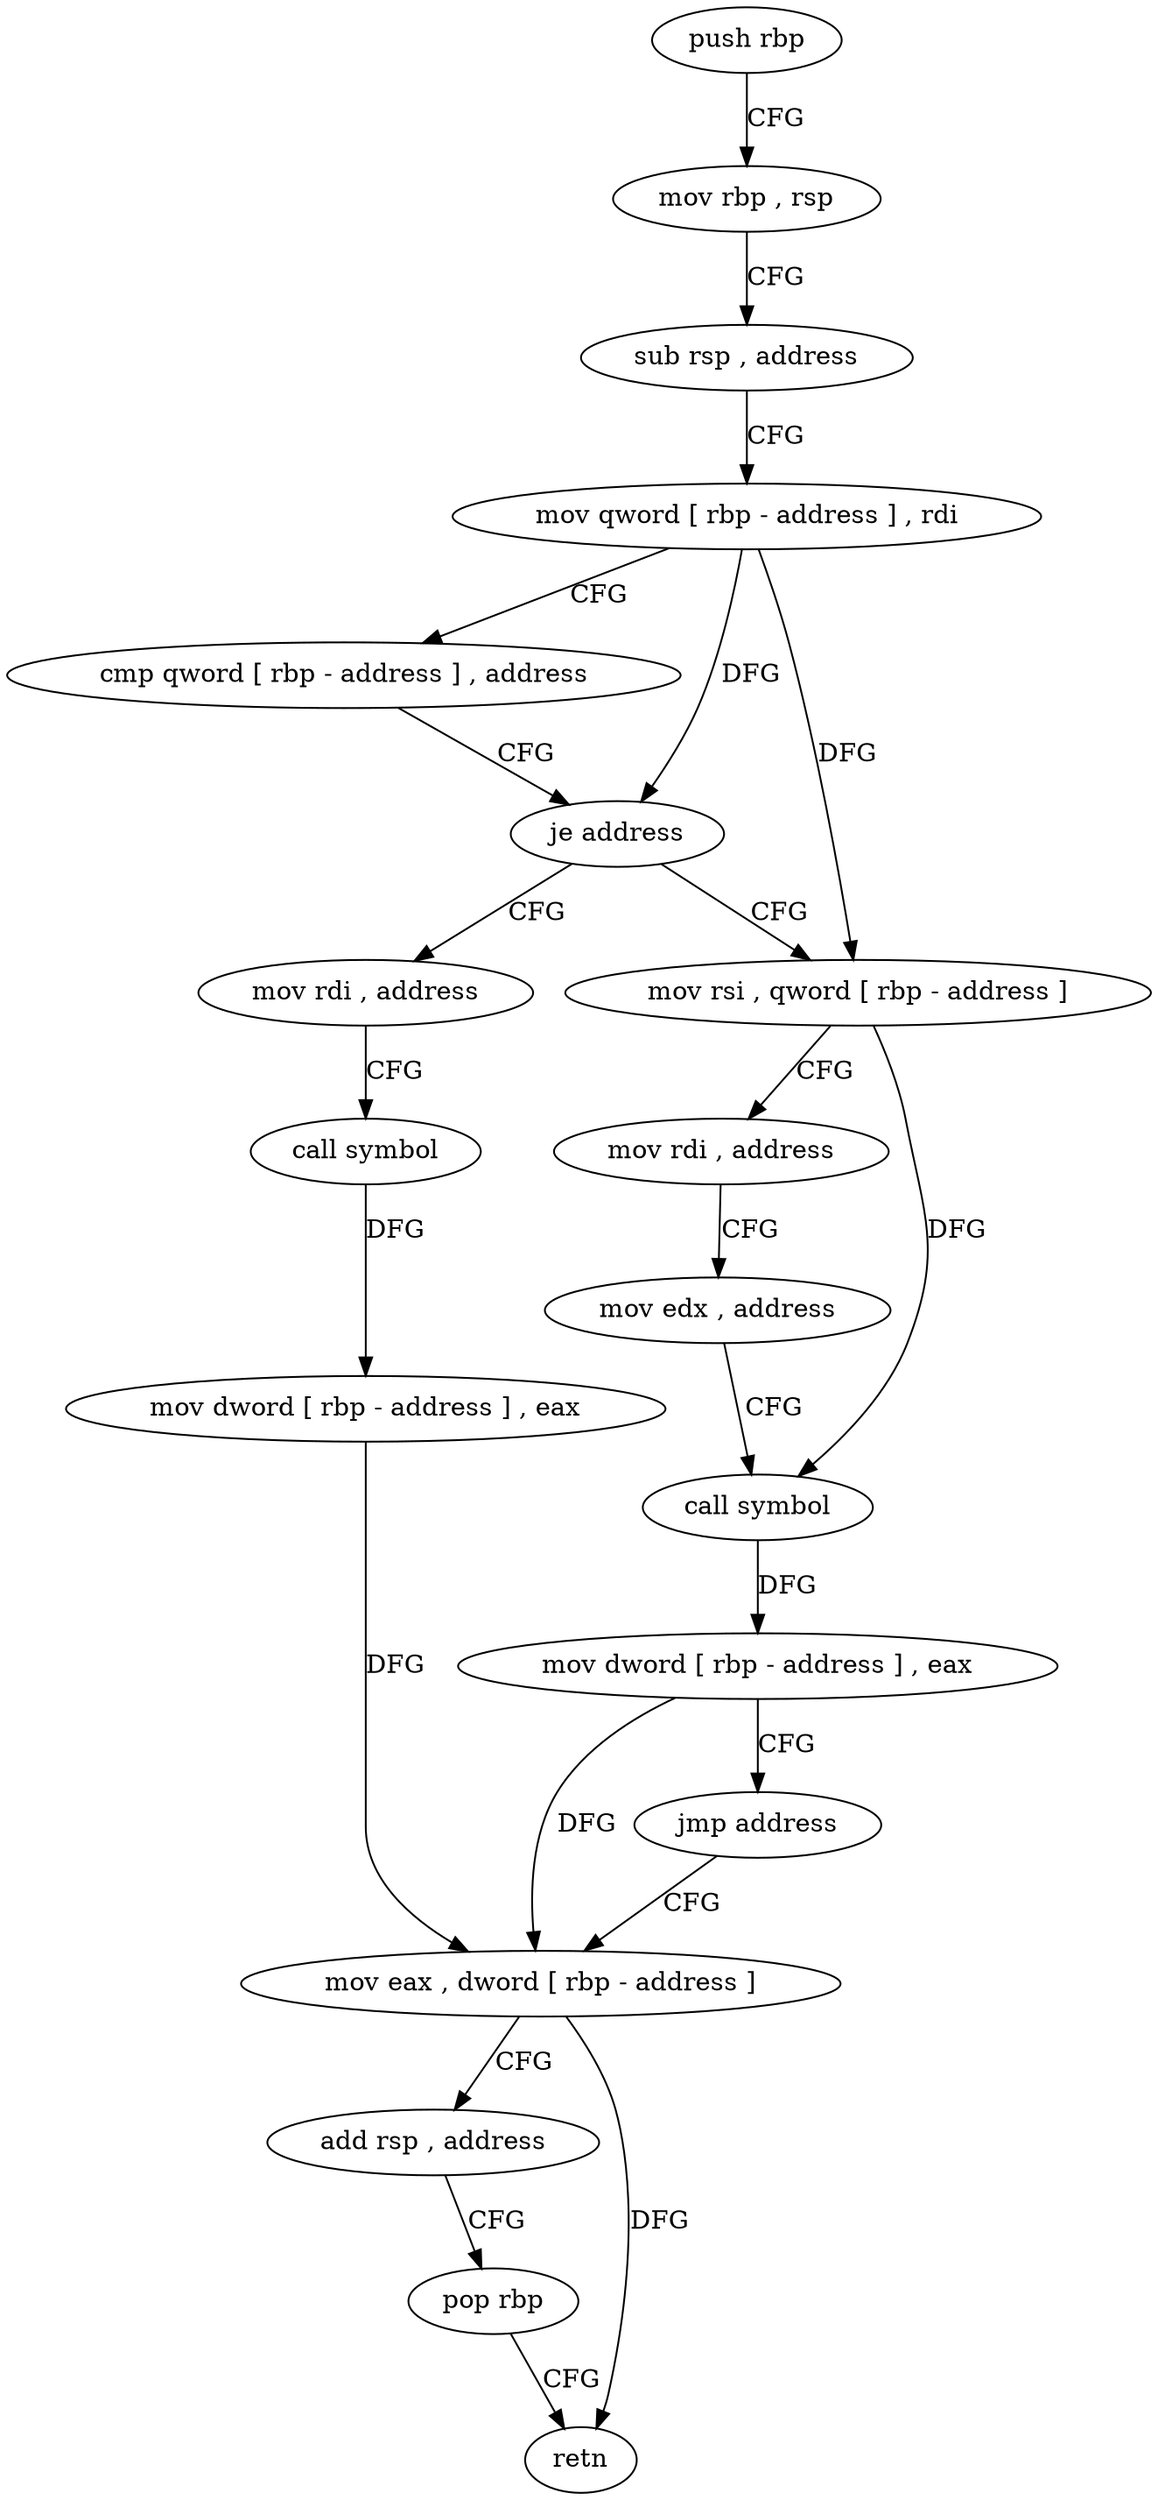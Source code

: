 digraph "func" {
"4275536" [label = "push rbp" ]
"4275537" [label = "mov rbp , rsp" ]
"4275540" [label = "sub rsp , address" ]
"4275544" [label = "mov qword [ rbp - address ] , rdi" ]
"4275548" [label = "cmp qword [ rbp - address ] , address" ]
"4275553" [label = "je address" ]
"4275591" [label = "mov rdi , address" ]
"4275559" [label = "mov rsi , qword [ rbp - address ]" ]
"4275601" [label = "call symbol" ]
"4275606" [label = "mov dword [ rbp - address ] , eax" ]
"4275609" [label = "mov eax , dword [ rbp - address ]" ]
"4275563" [label = "mov rdi , address" ]
"4275573" [label = "mov edx , address" ]
"4275578" [label = "call symbol" ]
"4275583" [label = "mov dword [ rbp - address ] , eax" ]
"4275586" [label = "jmp address" ]
"4275612" [label = "add rsp , address" ]
"4275616" [label = "pop rbp" ]
"4275617" [label = "retn" ]
"4275536" -> "4275537" [ label = "CFG" ]
"4275537" -> "4275540" [ label = "CFG" ]
"4275540" -> "4275544" [ label = "CFG" ]
"4275544" -> "4275548" [ label = "CFG" ]
"4275544" -> "4275553" [ label = "DFG" ]
"4275544" -> "4275559" [ label = "DFG" ]
"4275548" -> "4275553" [ label = "CFG" ]
"4275553" -> "4275591" [ label = "CFG" ]
"4275553" -> "4275559" [ label = "CFG" ]
"4275591" -> "4275601" [ label = "CFG" ]
"4275559" -> "4275563" [ label = "CFG" ]
"4275559" -> "4275578" [ label = "DFG" ]
"4275601" -> "4275606" [ label = "DFG" ]
"4275606" -> "4275609" [ label = "DFG" ]
"4275609" -> "4275612" [ label = "CFG" ]
"4275609" -> "4275617" [ label = "DFG" ]
"4275563" -> "4275573" [ label = "CFG" ]
"4275573" -> "4275578" [ label = "CFG" ]
"4275578" -> "4275583" [ label = "DFG" ]
"4275583" -> "4275586" [ label = "CFG" ]
"4275583" -> "4275609" [ label = "DFG" ]
"4275586" -> "4275609" [ label = "CFG" ]
"4275612" -> "4275616" [ label = "CFG" ]
"4275616" -> "4275617" [ label = "CFG" ]
}
